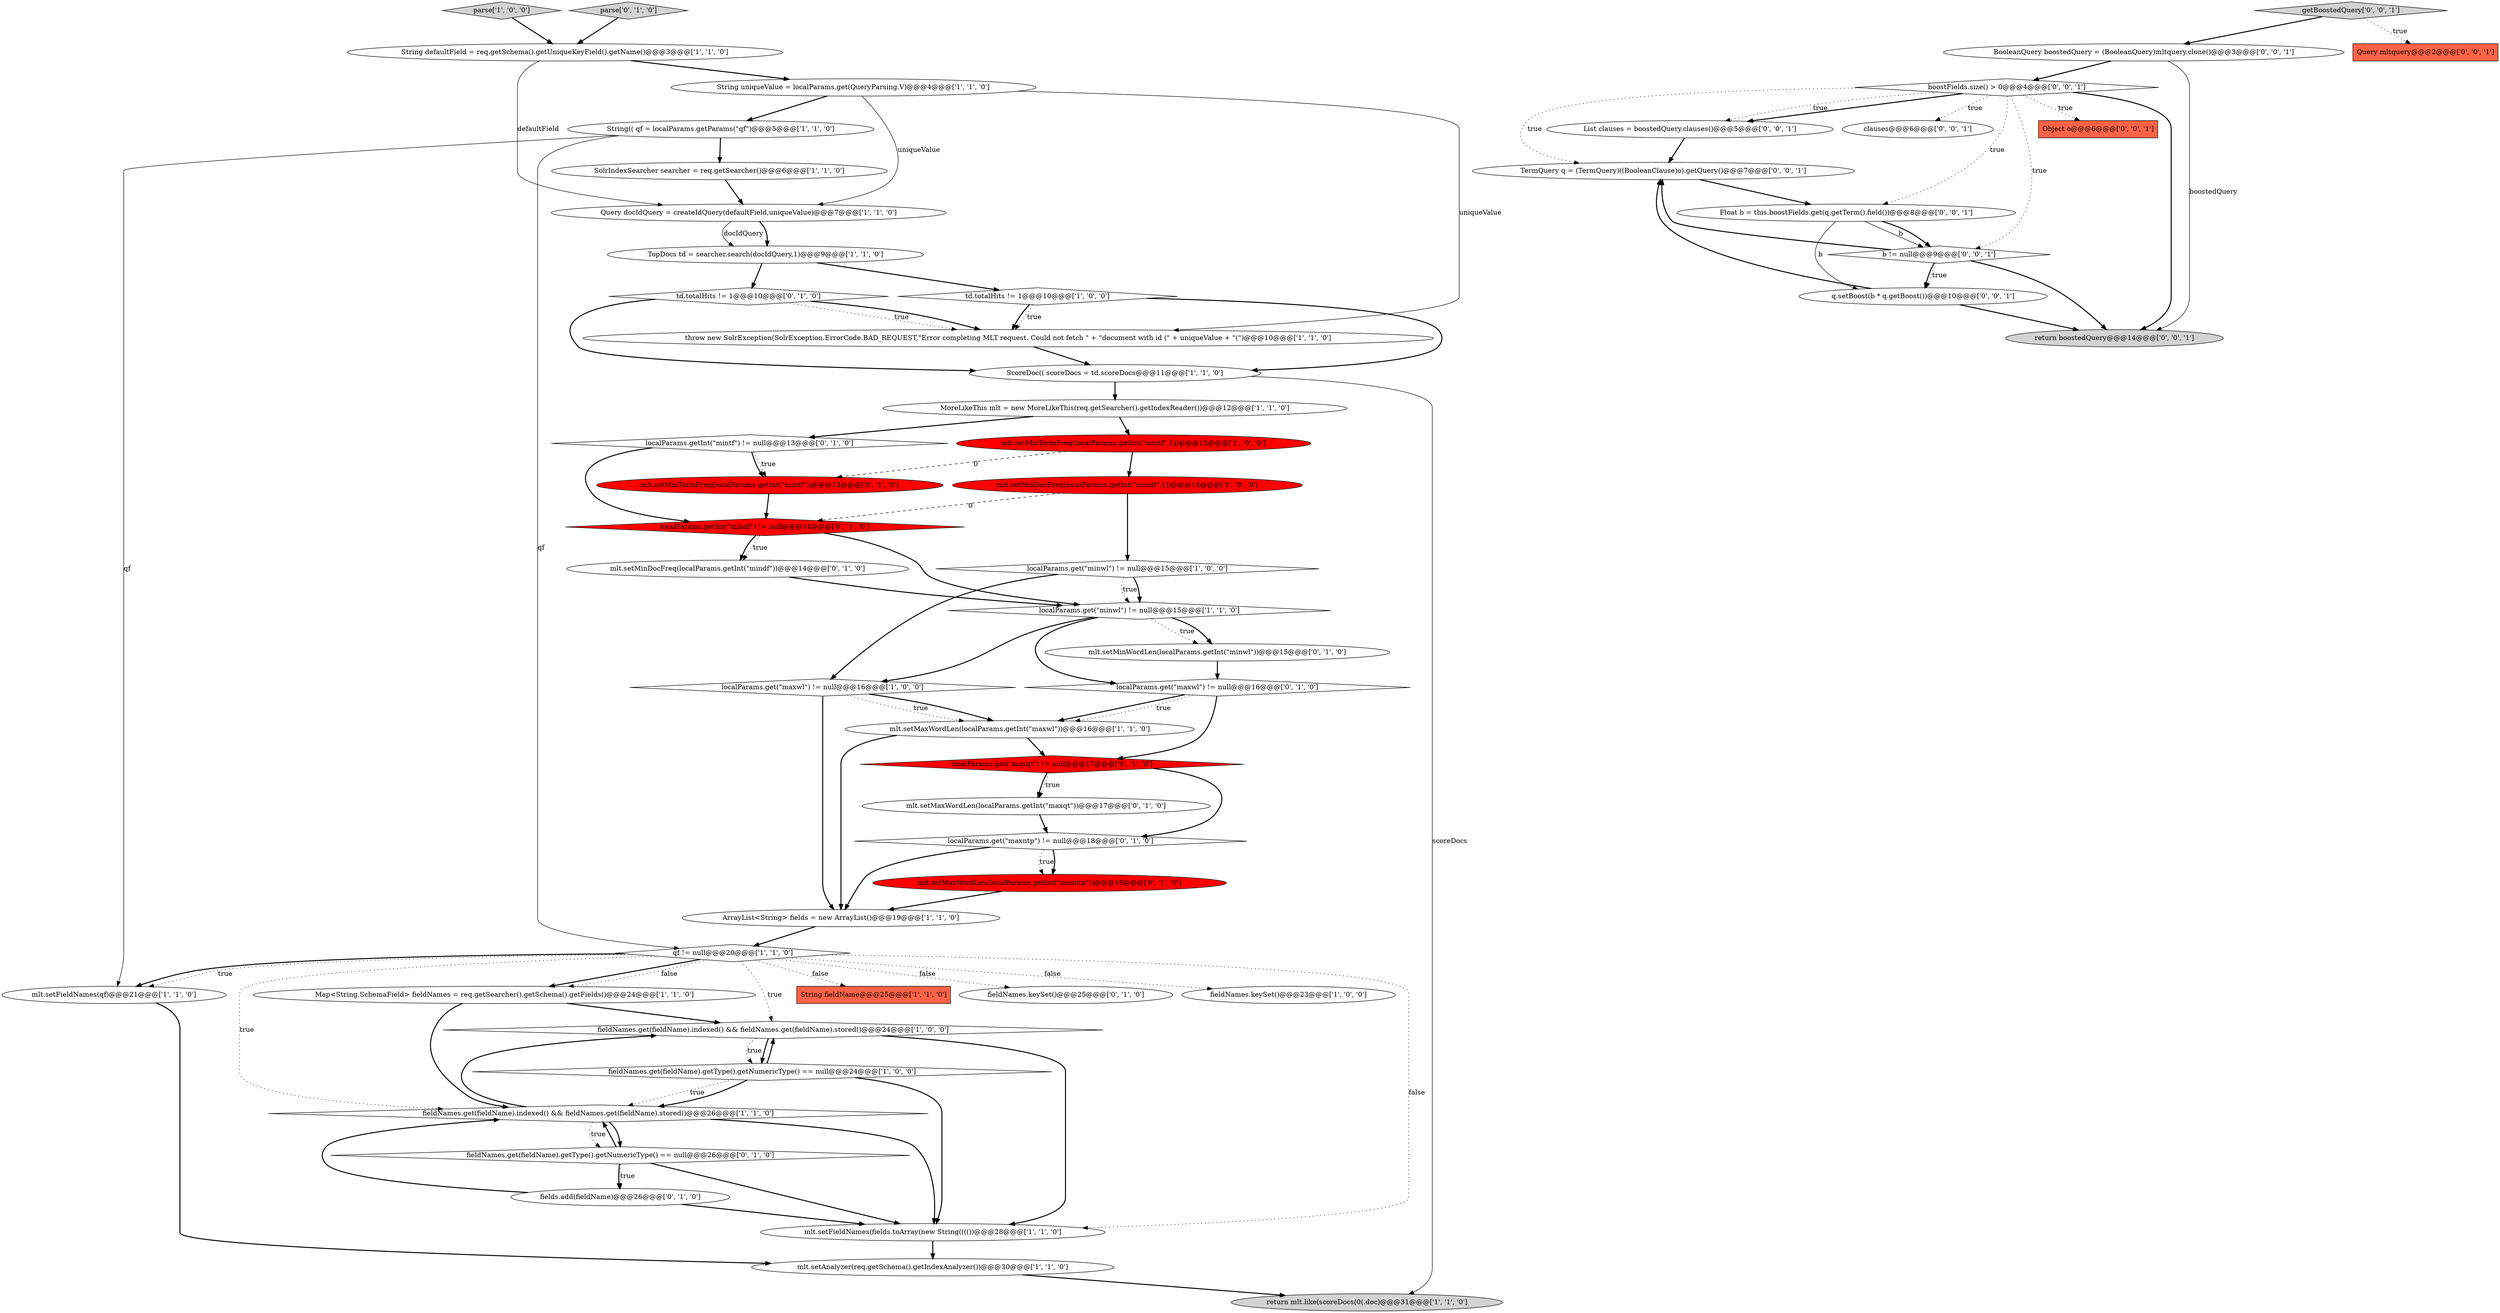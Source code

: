 digraph {
16 [style = filled, label = "throw new SolrException(SolrException.ErrorCode.BAD_REQUEST,\"Error completing MLT request. Could not fetch \" + \"document with id (\" + uniqueValue + \"(\")@@@10@@@['1', '1', '0']", fillcolor = white, shape = ellipse image = "AAA0AAABBB1BBB"];
2 [style = filled, label = "ArrayList<String> fields = new ArrayList()@@@19@@@['1', '1', '0']", fillcolor = white, shape = ellipse image = "AAA0AAABBB1BBB"];
21 [style = filled, label = "qf != null@@@20@@@['1', '1', '0']", fillcolor = white, shape = diamond image = "AAA0AAABBB1BBB"];
18 [style = filled, label = "String fieldName@@@25@@@['1', '1', '0']", fillcolor = tomato, shape = box image = "AAA0AAABBB1BBB"];
8 [style = filled, label = "localParams.get(\"minwl\") != null@@@15@@@['1', '0', '0']", fillcolor = white, shape = diamond image = "AAA0AAABBB1BBB"];
38 [style = filled, label = "mlt.setMaxWordLen(localParams.getInt(\"maxqt\"))@@@17@@@['0', '1', '0']", fillcolor = white, shape = ellipse image = "AAA0AAABBB2BBB"];
50 [style = filled, label = "BooleanQuery boostedQuery = (BooleanQuery)mltquery.clone()@@@3@@@['0', '0', '1']", fillcolor = white, shape = ellipse image = "AAA0AAABBB3BBB"];
28 [style = filled, label = "TopDocs td = searcher.search(docIdQuery,1)@@@9@@@['1', '1', '0']", fillcolor = white, shape = ellipse image = "AAA0AAABBB1BBB"];
53 [style = filled, label = "getBoostedQuery['0', '0', '1']", fillcolor = lightgray, shape = diamond image = "AAA0AAABBB3BBB"];
11 [style = filled, label = "return mlt.like(scoreDocs(0(.doc)@@@31@@@['1', '1', '0']", fillcolor = lightgray, shape = ellipse image = "AAA0AAABBB1BBB"];
6 [style = filled, label = "mlt.setMinTermFreq(localParams.getInt(\"mintf\",1))@@@13@@@['1', '0', '0']", fillcolor = red, shape = ellipse image = "AAA1AAABBB1BBB"];
35 [style = filled, label = "fieldNames.keySet()@@@25@@@['0', '1', '0']", fillcolor = white, shape = ellipse image = "AAA0AAABBB2BBB"];
42 [style = filled, label = "mlt.setMaxWordLen(localParams.getInt(\"maxntp\"))@@@18@@@['0', '1', '0']", fillcolor = red, shape = ellipse image = "AAA1AAABBB2BBB"];
43 [style = filled, label = "localParams.get(\"maxqt\") != null@@@17@@@['0', '1', '0']", fillcolor = red, shape = diamond image = "AAA1AAABBB2BBB"];
52 [style = filled, label = "q.setBoost(b * q.getBoost())@@@10@@@['0', '0', '1']", fillcolor = white, shape = ellipse image = "AAA0AAABBB3BBB"];
7 [style = filled, label = "parse['1', '0', '0']", fillcolor = lightgray, shape = diamond image = "AAA0AAABBB1BBB"];
23 [style = filled, label = "String uniqueValue = localParams.get(QueryParsing.V)@@@4@@@['1', '1', '0']", fillcolor = white, shape = ellipse image = "AAA0AAABBB1BBB"];
14 [style = filled, label = "mlt.setAnalyzer(req.getSchema().getIndexAnalyzer())@@@30@@@['1', '1', '0']", fillcolor = white, shape = ellipse image = "AAA0AAABBB1BBB"];
44 [style = filled, label = "List clauses = boostedQuery.clauses()@@@5@@@['0', '0', '1']", fillcolor = white, shape = ellipse image = "AAA0AAABBB3BBB"];
19 [style = filled, label = "mlt.setFieldNames(fields.toArray(new String(((())@@@28@@@['1', '1', '0']", fillcolor = white, shape = ellipse image = "AAA0AAABBB1BBB"];
25 [style = filled, label = "SolrIndexSearcher searcher = req.getSearcher()@@@6@@@['1', '1', '0']", fillcolor = white, shape = ellipse image = "AAA0AAABBB1BBB"];
51 [style = filled, label = "boostFields.size() > 0@@@4@@@['0', '0', '1']", fillcolor = white, shape = diamond image = "AAA0AAABBB3BBB"];
15 [style = filled, label = "fieldNames.get(fieldName).getType().getNumericType() == null@@@24@@@['1', '0', '0']", fillcolor = white, shape = diamond image = "AAA0AAABBB1BBB"];
33 [style = filled, label = "mlt.setMinWordLen(localParams.getInt(\"minwl\"))@@@15@@@['0', '1', '0']", fillcolor = white, shape = ellipse image = "AAA0AAABBB2BBB"];
55 [style = filled, label = "Float b = this.boostFields.get(q.getTerm().field())@@@8@@@['0', '0', '1']", fillcolor = white, shape = ellipse image = "AAA0AAABBB3BBB"];
27 [style = filled, label = "Query docIdQuery = createIdQuery(defaultField,uniqueValue)@@@7@@@['1', '1', '0']", fillcolor = white, shape = ellipse image = "AAA0AAABBB1BBB"];
29 [style = filled, label = "fieldNames.get(fieldName).getType().getNumericType() == null@@@26@@@['0', '1', '0']", fillcolor = white, shape = diamond image = "AAA0AAABBB2BBB"];
1 [style = filled, label = "localParams.get(\"maxwl\") != null@@@16@@@['1', '0', '0']", fillcolor = white, shape = diamond image = "AAA0AAABBB1BBB"];
10 [style = filled, label = "td.totalHits != 1@@@10@@@['1', '0', '0']", fillcolor = white, shape = diamond image = "AAA0AAABBB1BBB"];
30 [style = filled, label = "localParams.get(\"maxwl\") != null@@@16@@@['0', '1', '0']", fillcolor = white, shape = diamond image = "AAA0AAABBB2BBB"];
46 [style = filled, label = "b != null@@@9@@@['0', '0', '1']", fillcolor = white, shape = diamond image = "AAA0AAABBB3BBB"];
13 [style = filled, label = "fieldNames.get(fieldName).indexed() && fieldNames.get(fieldName).stored()@@@24@@@['1', '0', '0']", fillcolor = white, shape = diamond image = "AAA0AAABBB1BBB"];
0 [style = filled, label = "String(( qf = localParams.getParams(\"qf\")@@@5@@@['1', '1', '0']", fillcolor = white, shape = ellipse image = "AAA0AAABBB1BBB"];
22 [style = filled, label = "Map<String,SchemaField> fieldNames = req.getSearcher().getSchema().getFields()@@@24@@@['1', '1', '0']", fillcolor = white, shape = ellipse image = "AAA0AAABBB1BBB"];
41 [style = filled, label = "localParams.get(\"maxntp\") != null@@@18@@@['0', '1', '0']", fillcolor = white, shape = diamond image = "AAA0AAABBB2BBB"];
17 [style = filled, label = "mlt.setMaxWordLen(localParams.getInt(\"maxwl\"))@@@16@@@['1', '1', '0']", fillcolor = white, shape = ellipse image = "AAA0AAABBB1BBB"];
36 [style = filled, label = "td.totalHits != 1@@@10@@@['0', '1', '0']", fillcolor = white, shape = diamond image = "AAA0AAABBB2BBB"];
47 [style = filled, label = "Query mltquery@@@2@@@['0', '0', '1']", fillcolor = tomato, shape = box image = "AAA0AAABBB3BBB"];
34 [style = filled, label = "mlt.setMinDocFreq(localParams.getInt(\"mindf\"))@@@14@@@['0', '1', '0']", fillcolor = white, shape = ellipse image = "AAA0AAABBB2BBB"];
3 [style = filled, label = "mlt.setFieldNames(qf)@@@21@@@['1', '1', '0']", fillcolor = white, shape = ellipse image = "AAA0AAABBB1BBB"];
48 [style = filled, label = "clauses@@@6@@@['0', '0', '1']", fillcolor = white, shape = ellipse image = "AAA0AAABBB3BBB"];
26 [style = filled, label = "localParams.get(\"minwl\") != null@@@15@@@['1', '1', '0']", fillcolor = white, shape = diamond image = "AAA0AAABBB1BBB"];
9 [style = filled, label = "String defaultField = req.getSchema().getUniqueKeyField().getName()@@@3@@@['1', '1', '0']", fillcolor = white, shape = ellipse image = "AAA0AAABBB1BBB"];
20 [style = filled, label = "fieldNames.get(fieldName).indexed() && fieldNames.get(fieldName).stored()@@@26@@@['1', '1', '0']", fillcolor = white, shape = diamond image = "AAA0AAABBB1BBB"];
39 [style = filled, label = "fields.add(fieldName)@@@26@@@['0', '1', '0']", fillcolor = white, shape = ellipse image = "AAA0AAABBB2BBB"];
49 [style = filled, label = "return boostedQuery@@@14@@@['0', '0', '1']", fillcolor = lightgray, shape = ellipse image = "AAA0AAABBB3BBB"];
32 [style = filled, label = "parse['0', '1', '0']", fillcolor = lightgray, shape = diamond image = "AAA0AAABBB2BBB"];
24 [style = filled, label = "MoreLikeThis mlt = new MoreLikeThis(req.getSearcher().getIndexReader())@@@12@@@['1', '1', '0']", fillcolor = white, shape = ellipse image = "AAA0AAABBB1BBB"];
37 [style = filled, label = "localParams.getInt(\"mindf\") != null@@@14@@@['0', '1', '0']", fillcolor = red, shape = diamond image = "AAA1AAABBB2BBB"];
12 [style = filled, label = "ScoreDoc(( scoreDocs = td.scoreDocs@@@11@@@['1', '1', '0']", fillcolor = white, shape = ellipse image = "AAA0AAABBB1BBB"];
40 [style = filled, label = "mlt.setMinTermFreq(localParams.getInt(\"mintf\"))@@@13@@@['0', '1', '0']", fillcolor = red, shape = ellipse image = "AAA1AAABBB2BBB"];
4 [style = filled, label = "mlt.setMinDocFreq(localParams.getInt(\"mindf\",1))@@@14@@@['1', '0', '0']", fillcolor = red, shape = ellipse image = "AAA1AAABBB1BBB"];
31 [style = filled, label = "localParams.getInt(\"mintf\") != null@@@13@@@['0', '1', '0']", fillcolor = white, shape = diamond image = "AAA0AAABBB2BBB"];
54 [style = filled, label = "Object o@@@6@@@['0', '0', '1']", fillcolor = tomato, shape = box image = "AAA0AAABBB3BBB"];
5 [style = filled, label = "fieldNames.keySet()@@@23@@@['1', '0', '0']", fillcolor = white, shape = ellipse image = "AAA0AAABBB1BBB"];
45 [style = filled, label = "TermQuery q = (TermQuery)((BooleanClause)o).getQuery()@@@7@@@['0', '0', '1']", fillcolor = white, shape = ellipse image = "AAA0AAABBB3BBB"];
31->37 [style = bold, label=""];
39->19 [style = bold, label=""];
36->16 [style = dotted, label="true"];
0->3 [style = solid, label="qf"];
27->28 [style = bold, label=""];
51->45 [style = dotted, label="true"];
15->20 [style = dotted, label="true"];
51->48 [style = dotted, label="true"];
38->41 [style = bold, label=""];
36->12 [style = bold, label=""];
7->9 [style = bold, label=""];
8->1 [style = bold, label=""];
34->26 [style = bold, label=""];
53->47 [style = dotted, label="true"];
0->25 [style = bold, label=""];
10->12 [style = bold, label=""];
15->20 [style = bold, label=""];
51->55 [style = dotted, label="true"];
31->40 [style = bold, label=""];
4->8 [style = bold, label=""];
13->15 [style = dotted, label="true"];
41->42 [style = dotted, label="true"];
51->54 [style = dotted, label="true"];
10->16 [style = dotted, label="true"];
14->11 [style = bold, label=""];
22->13 [style = bold, label=""];
40->37 [style = bold, label=""];
21->3 [style = bold, label=""];
55->52 [style = solid, label="b"];
15->13 [style = bold, label=""];
21->20 [style = dotted, label="true"];
28->36 [style = bold, label=""];
42->2 [style = bold, label=""];
37->26 [style = bold, label=""];
29->39 [style = bold, label=""];
31->40 [style = dotted, label="true"];
26->1 [style = bold, label=""];
51->44 [style = bold, label=""];
52->45 [style = bold, label=""];
41->2 [style = bold, label=""];
1->17 [style = bold, label=""];
21->35 [style = dotted, label="false"];
25->27 [style = bold, label=""];
6->4 [style = bold, label=""];
29->20 [style = bold, label=""];
17->2 [style = bold, label=""];
22->20 [style = bold, label=""];
21->22 [style = bold, label=""];
2->21 [style = bold, label=""];
0->21 [style = solid, label="qf"];
33->30 [style = bold, label=""];
36->16 [style = bold, label=""];
21->13 [style = dotted, label="true"];
13->15 [style = bold, label=""];
9->27 [style = solid, label="defaultField"];
20->19 [style = bold, label=""];
39->20 [style = bold, label=""];
44->45 [style = bold, label=""];
21->18 [style = dotted, label="false"];
23->16 [style = solid, label="uniqueValue"];
29->39 [style = dotted, label="true"];
43->38 [style = dotted, label="true"];
20->13 [style = bold, label=""];
30->17 [style = bold, label=""];
26->33 [style = dotted, label="true"];
45->55 [style = bold, label=""];
1->17 [style = dotted, label="true"];
12->11 [style = solid, label="scoreDocs"];
30->43 [style = bold, label=""];
55->46 [style = solid, label="b"];
21->5 [style = dotted, label="false"];
6->40 [style = dashed, label="0"];
12->24 [style = bold, label=""];
15->19 [style = bold, label=""];
23->0 [style = bold, label=""];
53->50 [style = bold, label=""];
17->43 [style = bold, label=""];
32->9 [style = bold, label=""];
13->19 [style = bold, label=""];
43->38 [style = bold, label=""];
19->14 [style = bold, label=""];
29->19 [style = bold, label=""];
10->16 [style = bold, label=""];
24->31 [style = bold, label=""];
21->3 [style = dotted, label="true"];
43->41 [style = bold, label=""];
23->27 [style = solid, label="uniqueValue"];
27->28 [style = solid, label="docIdQuery"];
1->2 [style = bold, label=""];
37->34 [style = dotted, label="true"];
30->17 [style = dotted, label="true"];
4->37 [style = dashed, label="0"];
21->22 [style = dotted, label="false"];
46->52 [style = dotted, label="true"];
8->26 [style = dotted, label="true"];
21->19 [style = dotted, label="false"];
28->10 [style = bold, label=""];
20->29 [style = bold, label=""];
52->49 [style = bold, label=""];
46->49 [style = bold, label=""];
3->14 [style = bold, label=""];
8->26 [style = bold, label=""];
51->49 [style = bold, label=""];
46->52 [style = bold, label=""];
26->30 [style = bold, label=""];
9->23 [style = bold, label=""];
55->46 [style = bold, label=""];
20->29 [style = dotted, label="true"];
50->49 [style = solid, label="boostedQuery"];
37->34 [style = bold, label=""];
50->51 [style = bold, label=""];
46->45 [style = bold, label=""];
51->44 [style = dotted, label="true"];
24->6 [style = bold, label=""];
26->33 [style = bold, label=""];
16->12 [style = bold, label=""];
51->46 [style = dotted, label="true"];
41->42 [style = bold, label=""];
}
